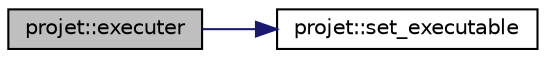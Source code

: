 digraph "projet::executer"
{
  edge [fontname="Helvetica",fontsize="10",labelfontname="Helvetica",labelfontsize="10"];
  node [fontname="Helvetica",fontsize="10",shape=record];
  rankdir="LR";
  Node60 [label="projet::executer",height=0.2,width=0.4,color="black", fillcolor="grey75", style="filled", fontcolor="black"];
  Node60 -> Node61 [color="midnightblue",fontsize="10",style="solid",fontname="Helvetica"];
  Node61 [label="projet::set_executable",height=0.2,width=0.4,color="black", fillcolor="white", style="filled",URL="$classprojet.html#a13be1df158d8b52ff980939179dc0c82",tooltip="Initialise l&#39;état d&#39;exécutabilité du projet. "];
}
